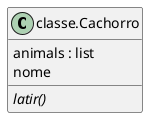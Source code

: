 @startuml Cachorro
set namespaceSeparator none
class "classe.Cachorro" as classe.Cachorro {
  animals : list
  nome
  {abstract}latir()
}
@enduml
